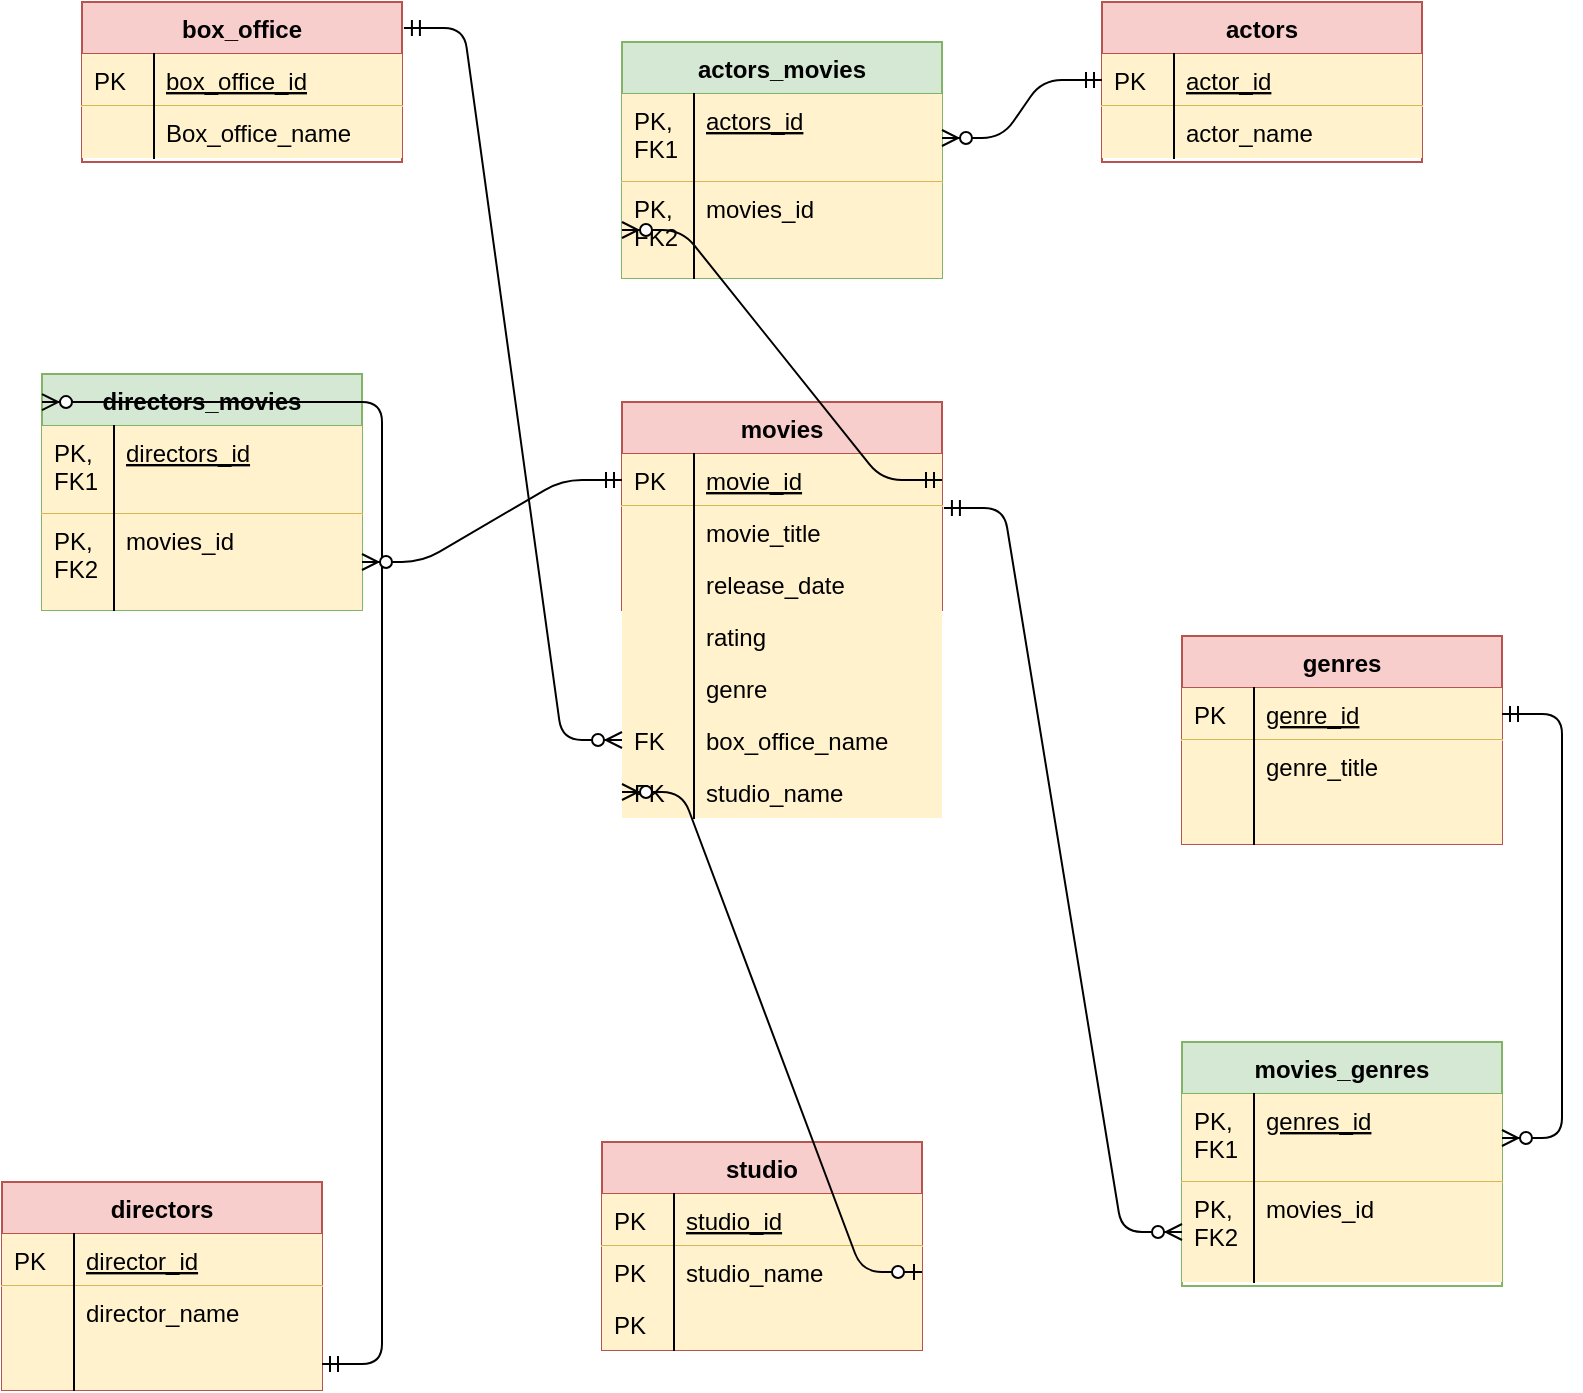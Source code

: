 <mxfile version="12.5.6" type="device"><diagram id="C5RBs43oDa-KdzZeNtuy" name="Page-1"><mxGraphModel dx="799" dy="760" grid="1" gridSize="10" guides="1" tooltips="1" connect="1" arrows="1" fold="1" page="1" pageScale="1" pageWidth="827" pageHeight="1169" math="0" shadow="0"><root><mxCell id="WIyWlLk6GJQsqaUBKTNV-0"/><mxCell id="WIyWlLk6GJQsqaUBKTNV-1" parent="WIyWlLk6GJQsqaUBKTNV-0"/><mxCell id="zkfFHV4jXpPFQw0GAbJ--56" value="directors" style="swimlane;fontStyle=1;childLayout=stackLayout;horizontal=1;startSize=26;horizontalStack=0;resizeParent=1;resizeLast=0;collapsible=1;marginBottom=0;rounded=0;shadow=0;strokeWidth=1;fillColor=#f8cecc;strokeColor=#b85450;" parent="WIyWlLk6GJQsqaUBKTNV-1" vertex="1"><mxGeometry x="30" y="630" width="160" height="104" as="geometry"><mxRectangle x="260" y="80" width="160" height="26" as="alternateBounds"/></mxGeometry></mxCell><mxCell id="zkfFHV4jXpPFQw0GAbJ--57" value="director_id" style="shape=partialRectangle;top=0;left=0;right=0;bottom=1;align=left;verticalAlign=top;fillColor=#fff2cc;spacingLeft=40;spacingRight=4;overflow=hidden;rotatable=0;points=[[0,0.5],[1,0.5]];portConstraint=eastwest;dropTarget=0;rounded=0;shadow=0;strokeWidth=1;fontStyle=4;strokeColor=#d6b656;" parent="zkfFHV4jXpPFQw0GAbJ--56" vertex="1"><mxGeometry y="26" width="160" height="26" as="geometry"/></mxCell><mxCell id="zkfFHV4jXpPFQw0GAbJ--58" value="PK" style="shape=partialRectangle;top=0;left=0;bottom=0;fillColor=none;align=left;verticalAlign=top;spacingLeft=4;spacingRight=4;overflow=hidden;rotatable=0;points=[];portConstraint=eastwest;part=1;" parent="zkfFHV4jXpPFQw0GAbJ--57" vertex="1" connectable="0"><mxGeometry width="36" height="26" as="geometry"/></mxCell><mxCell id="zkfFHV4jXpPFQw0GAbJ--59" value="director_name" style="shape=partialRectangle;top=0;left=0;right=0;bottom=0;align=left;verticalAlign=top;fillColor=#fff2cc;spacingLeft=40;spacingRight=4;overflow=hidden;rotatable=0;points=[[0,0.5],[1,0.5]];portConstraint=eastwest;dropTarget=0;rounded=0;shadow=0;strokeWidth=1;strokeColor=#d6b656;" parent="zkfFHV4jXpPFQw0GAbJ--56" vertex="1"><mxGeometry y="52" width="160" height="26" as="geometry"/></mxCell><mxCell id="zkfFHV4jXpPFQw0GAbJ--60" value="" style="shape=partialRectangle;top=0;left=0;bottom=0;fillColor=none;align=left;verticalAlign=top;spacingLeft=4;spacingRight=4;overflow=hidden;rotatable=0;points=[];portConstraint=eastwest;part=1;" parent="zkfFHV4jXpPFQw0GAbJ--59" vertex="1" connectable="0"><mxGeometry width="36" height="26" as="geometry"/></mxCell><mxCell id="zkfFHV4jXpPFQw0GAbJ--61" value="" style="shape=partialRectangle;top=0;left=0;right=0;bottom=0;align=left;verticalAlign=top;fillColor=#fff2cc;spacingLeft=40;spacingRight=4;overflow=hidden;rotatable=0;points=[[0,0.5],[1,0.5]];portConstraint=eastwest;dropTarget=0;rounded=0;shadow=0;strokeWidth=1;strokeColor=#d6b656;" parent="zkfFHV4jXpPFQw0GAbJ--56" vertex="1"><mxGeometry y="78" width="160" height="26" as="geometry"/></mxCell><mxCell id="zkfFHV4jXpPFQw0GAbJ--62" value="" style="shape=partialRectangle;top=0;left=0;bottom=0;fillColor=none;align=left;verticalAlign=top;spacingLeft=4;spacingRight=4;overflow=hidden;rotatable=0;points=[];portConstraint=eastwest;part=1;" parent="zkfFHV4jXpPFQw0GAbJ--61" vertex="1" connectable="0"><mxGeometry width="36" height="26" as="geometry"/></mxCell><mxCell id="jrJ0I01UC5ERik47MYpO-19" value="studio" style="swimlane;fontStyle=1;childLayout=stackLayout;horizontal=1;startSize=26;horizontalStack=0;resizeParent=1;resizeLast=0;collapsible=1;marginBottom=0;rounded=0;shadow=0;strokeWidth=1;fillColor=#f8cecc;strokeColor=#b85450;" parent="WIyWlLk6GJQsqaUBKTNV-1" vertex="1"><mxGeometry x="330" y="610" width="160" height="104" as="geometry"><mxRectangle x="260" y="80" width="160" height="26" as="alternateBounds"/></mxGeometry></mxCell><mxCell id="jrJ0I01UC5ERik47MYpO-20" value="studio_id" style="shape=partialRectangle;top=0;left=0;right=0;bottom=1;align=left;verticalAlign=top;fillColor=#fff2cc;spacingLeft=40;spacingRight=4;overflow=hidden;rotatable=0;points=[[0,0.5],[1,0.5]];portConstraint=eastwest;dropTarget=0;rounded=0;shadow=0;strokeWidth=1;fontStyle=4;strokeColor=#d6b656;" parent="jrJ0I01UC5ERik47MYpO-19" vertex="1"><mxGeometry y="26" width="160" height="26" as="geometry"/></mxCell><mxCell id="jrJ0I01UC5ERik47MYpO-21" value="PK" style="shape=partialRectangle;top=0;left=0;bottom=0;fillColor=none;align=left;verticalAlign=top;spacingLeft=4;spacingRight=4;overflow=hidden;rotatable=0;points=[];portConstraint=eastwest;part=1;" parent="jrJ0I01UC5ERik47MYpO-20" vertex="1" connectable="0"><mxGeometry width="36" height="26" as="geometry"/></mxCell><mxCell id="jrJ0I01UC5ERik47MYpO-22" value="studio_name" style="shape=partialRectangle;top=0;left=0;right=0;bottom=0;align=left;verticalAlign=top;fillColor=#fff2cc;spacingLeft=40;spacingRight=4;overflow=hidden;rotatable=0;points=[[0,0.5],[1,0.5]];portConstraint=eastwest;dropTarget=0;rounded=0;shadow=0;strokeWidth=1;strokeColor=#d6b656;" parent="jrJ0I01UC5ERik47MYpO-19" vertex="1"><mxGeometry y="52" width="160" height="26" as="geometry"/></mxCell><mxCell id="jrJ0I01UC5ERik47MYpO-23" value="PK" style="shape=partialRectangle;top=0;left=0;bottom=0;fillColor=none;align=left;verticalAlign=top;spacingLeft=4;spacingRight=4;overflow=hidden;rotatable=0;points=[];portConstraint=eastwest;part=1;" parent="jrJ0I01UC5ERik47MYpO-22" vertex="1" connectable="0"><mxGeometry width="36" height="26" as="geometry"/></mxCell><mxCell id="jrJ0I01UC5ERik47MYpO-24" value="" style="shape=partialRectangle;top=0;left=0;right=0;bottom=0;align=left;verticalAlign=top;fillColor=#fff2cc;spacingLeft=40;spacingRight=4;overflow=hidden;rotatable=0;points=[[0,0.5],[1,0.5]];portConstraint=eastwest;dropTarget=0;rounded=0;shadow=0;strokeWidth=1;strokeColor=#d6b656;" parent="jrJ0I01UC5ERik47MYpO-19" vertex="1"><mxGeometry y="78" width="160" height="26" as="geometry"/></mxCell><mxCell id="jrJ0I01UC5ERik47MYpO-25" value="PK" style="shape=partialRectangle;top=0;left=0;bottom=0;fillColor=none;align=left;verticalAlign=top;spacingLeft=4;spacingRight=4;overflow=hidden;rotatable=0;points=[];portConstraint=eastwest;part=1;" parent="jrJ0I01UC5ERik47MYpO-24" vertex="1" connectable="0"><mxGeometry width="36" height="26" as="geometry"/></mxCell><mxCell id="jrJ0I01UC5ERik47MYpO-26" value="actors" style="swimlane;fontStyle=1;childLayout=stackLayout;horizontal=1;startSize=26;horizontalStack=0;resizeParent=1;resizeLast=0;collapsible=1;marginBottom=0;rounded=0;shadow=0;strokeWidth=1;fillColor=#f8cecc;strokeColor=#b85450;" parent="WIyWlLk6GJQsqaUBKTNV-1" vertex="1"><mxGeometry x="580" y="40" width="160" height="80" as="geometry"><mxRectangle x="260" y="80" width="160" height="26" as="alternateBounds"/></mxGeometry></mxCell><mxCell id="jrJ0I01UC5ERik47MYpO-27" value="actor_id" style="shape=partialRectangle;top=0;left=0;right=0;bottom=1;align=left;verticalAlign=top;fillColor=#fff2cc;spacingLeft=40;spacingRight=4;overflow=hidden;rotatable=0;points=[[0,0.5],[1,0.5]];portConstraint=eastwest;dropTarget=0;rounded=0;shadow=0;strokeWidth=1;fontStyle=4;strokeColor=#d6b656;" parent="jrJ0I01UC5ERik47MYpO-26" vertex="1"><mxGeometry y="26" width="160" height="26" as="geometry"/></mxCell><mxCell id="jrJ0I01UC5ERik47MYpO-28" value="PK" style="shape=partialRectangle;top=0;left=0;bottom=0;fillColor=none;align=left;verticalAlign=top;spacingLeft=4;spacingRight=4;overflow=hidden;rotatable=0;points=[];portConstraint=eastwest;part=1;" parent="jrJ0I01UC5ERik47MYpO-27" vertex="1" connectable="0"><mxGeometry width="36" height="26" as="geometry"/></mxCell><mxCell id="jrJ0I01UC5ERik47MYpO-29" value="actor_name" style="shape=partialRectangle;top=0;left=0;right=0;bottom=0;align=left;verticalAlign=top;fillColor=#fff2cc;spacingLeft=40;spacingRight=4;overflow=hidden;rotatable=0;points=[[0,0.5],[1,0.5]];portConstraint=eastwest;dropTarget=0;rounded=0;shadow=0;strokeWidth=1;strokeColor=#d6b656;" parent="jrJ0I01UC5ERik47MYpO-26" vertex="1"><mxGeometry y="52" width="160" height="26" as="geometry"/></mxCell><mxCell id="jrJ0I01UC5ERik47MYpO-30" value="" style="shape=partialRectangle;top=0;left=0;bottom=0;fillColor=none;align=left;verticalAlign=top;spacingLeft=4;spacingRight=4;overflow=hidden;rotatable=0;points=[];portConstraint=eastwest;part=1;" parent="jrJ0I01UC5ERik47MYpO-29" vertex="1" connectable="0"><mxGeometry width="36" height="26" as="geometry"/></mxCell><mxCell id="jrJ0I01UC5ERik47MYpO-34" value="genres" style="swimlane;fontStyle=1;childLayout=stackLayout;horizontal=1;startSize=26;horizontalStack=0;resizeParent=1;resizeLast=0;collapsible=1;marginBottom=0;rounded=0;shadow=0;strokeWidth=1;fillColor=#f8cecc;strokeColor=#b85450;" parent="WIyWlLk6GJQsqaUBKTNV-1" vertex="1"><mxGeometry x="620" y="357" width="160" height="104" as="geometry"><mxRectangle x="260" y="80" width="160" height="26" as="alternateBounds"/></mxGeometry></mxCell><mxCell id="jrJ0I01UC5ERik47MYpO-35" value="genre_id" style="shape=partialRectangle;top=0;left=0;right=0;bottom=1;align=left;verticalAlign=top;fillColor=#fff2cc;spacingLeft=40;spacingRight=4;overflow=hidden;rotatable=0;points=[[0,0.5],[1,0.5]];portConstraint=eastwest;dropTarget=0;rounded=0;shadow=0;strokeWidth=1;fontStyle=4;strokeColor=#d6b656;" parent="jrJ0I01UC5ERik47MYpO-34" vertex="1"><mxGeometry y="26" width="160" height="26" as="geometry"/></mxCell><mxCell id="jrJ0I01UC5ERik47MYpO-36" value="PK" style="shape=partialRectangle;top=0;left=0;bottom=0;fillColor=none;align=left;verticalAlign=top;spacingLeft=4;spacingRight=4;overflow=hidden;rotatable=0;points=[];portConstraint=eastwest;part=1;" parent="jrJ0I01UC5ERik47MYpO-35" vertex="1" connectable="0"><mxGeometry width="36" height="26" as="geometry"/></mxCell><mxCell id="jrJ0I01UC5ERik47MYpO-37" value="genre_title" style="shape=partialRectangle;top=0;left=0;right=0;bottom=0;align=left;verticalAlign=top;fillColor=#fff2cc;spacingLeft=40;spacingRight=4;overflow=hidden;rotatable=0;points=[[0,0.5],[1,0.5]];portConstraint=eastwest;dropTarget=0;rounded=0;shadow=0;strokeWidth=1;strokeColor=#d6b656;" parent="jrJ0I01UC5ERik47MYpO-34" vertex="1"><mxGeometry y="52" width="160" height="26" as="geometry"/></mxCell><mxCell id="jrJ0I01UC5ERik47MYpO-38" value="" style="shape=partialRectangle;top=0;left=0;bottom=0;fillColor=none;align=left;verticalAlign=top;spacingLeft=4;spacingRight=4;overflow=hidden;rotatable=0;points=[];portConstraint=eastwest;part=1;" parent="jrJ0I01UC5ERik47MYpO-37" vertex="1" connectable="0"><mxGeometry width="36" height="26" as="geometry"/></mxCell><mxCell id="jrJ0I01UC5ERik47MYpO-39" value="" style="shape=partialRectangle;top=0;left=0;right=0;bottom=0;align=left;verticalAlign=top;fillColor=#fff2cc;spacingLeft=40;spacingRight=4;overflow=hidden;rotatable=0;points=[[0,0.5],[1,0.5]];portConstraint=eastwest;dropTarget=0;rounded=0;shadow=0;strokeWidth=1;strokeColor=#d6b656;" parent="jrJ0I01UC5ERik47MYpO-34" vertex="1"><mxGeometry y="78" width="160" height="26" as="geometry"/></mxCell><mxCell id="jrJ0I01UC5ERik47MYpO-40" value="" style="shape=partialRectangle;top=0;left=0;bottom=0;fillColor=none;align=left;verticalAlign=top;spacingLeft=4;spacingRight=4;overflow=hidden;rotatable=0;points=[];portConstraint=eastwest;part=1;" parent="jrJ0I01UC5ERik47MYpO-39" vertex="1" connectable="0"><mxGeometry width="36" height="26" as="geometry"/></mxCell><mxCell id="jrJ0I01UC5ERik47MYpO-41" value="movies" style="swimlane;fontStyle=1;childLayout=stackLayout;horizontal=1;startSize=26;horizontalStack=0;resizeParent=1;resizeLast=0;collapsible=1;marginBottom=0;rounded=0;shadow=0;strokeWidth=1;fillColor=#f8cecc;strokeColor=#b85450;" parent="WIyWlLk6GJQsqaUBKTNV-1" vertex="1"><mxGeometry x="340" y="240" width="160" height="104" as="geometry"><mxRectangle x="260" y="80" width="160" height="26" as="alternateBounds"/></mxGeometry></mxCell><mxCell id="jrJ0I01UC5ERik47MYpO-42" value="movie_id" style="shape=partialRectangle;top=0;left=0;right=0;bottom=1;align=left;verticalAlign=top;fillColor=#fff2cc;spacingLeft=40;spacingRight=4;overflow=hidden;rotatable=0;points=[[0,0.5],[1,0.5]];portConstraint=eastwest;dropTarget=0;rounded=0;shadow=0;strokeWidth=1;fontStyle=4;strokeColor=#d6b656;" parent="jrJ0I01UC5ERik47MYpO-41" vertex="1"><mxGeometry y="26" width="160" height="26" as="geometry"/></mxCell><mxCell id="jrJ0I01UC5ERik47MYpO-43" value="PK" style="shape=partialRectangle;top=0;left=0;bottom=0;fillColor=none;align=left;verticalAlign=top;spacingLeft=4;spacingRight=4;overflow=hidden;rotatable=0;points=[];portConstraint=eastwest;part=1;" parent="jrJ0I01UC5ERik47MYpO-42" vertex="1" connectable="0"><mxGeometry width="36" height="26" as="geometry"/></mxCell><mxCell id="jrJ0I01UC5ERik47MYpO-44" value="movie_title" style="shape=partialRectangle;top=0;left=0;right=0;bottom=0;align=left;verticalAlign=top;fillColor=#fff2cc;spacingLeft=40;spacingRight=4;overflow=hidden;rotatable=0;points=[[0,0.5],[1,0.5]];portConstraint=eastwest;dropTarget=0;rounded=0;shadow=0;strokeWidth=1;strokeColor=#d6b656;" parent="jrJ0I01UC5ERik47MYpO-41" vertex="1"><mxGeometry y="52" width="160" height="26" as="geometry"/></mxCell><mxCell id="jrJ0I01UC5ERik47MYpO-45" value="" style="shape=partialRectangle;top=0;left=0;bottom=0;fillColor=none;align=left;verticalAlign=top;spacingLeft=4;spacingRight=4;overflow=hidden;rotatable=0;points=[];portConstraint=eastwest;part=1;" parent="jrJ0I01UC5ERik47MYpO-44" vertex="1" connectable="0"><mxGeometry width="36" height="26" as="geometry"/></mxCell><mxCell id="jrJ0I01UC5ERik47MYpO-46" value="release_date" style="shape=partialRectangle;top=0;left=0;right=0;bottom=0;align=left;verticalAlign=top;fillColor=#fff2cc;spacingLeft=40;spacingRight=4;overflow=hidden;rotatable=0;points=[[0,0.5],[1,0.5]];portConstraint=eastwest;dropTarget=0;rounded=0;shadow=0;strokeWidth=1;strokeColor=#d6b656;" parent="jrJ0I01UC5ERik47MYpO-41" vertex="1"><mxGeometry y="78" width="160" height="26" as="geometry"/></mxCell><mxCell id="jrJ0I01UC5ERik47MYpO-47" value="" style="shape=partialRectangle;top=0;left=0;bottom=0;fillColor=none;align=left;verticalAlign=top;spacingLeft=4;spacingRight=4;overflow=hidden;rotatable=0;points=[];portConstraint=eastwest;part=1;" parent="jrJ0I01UC5ERik47MYpO-46" vertex="1" connectable="0"><mxGeometry width="36" height="26" as="geometry"/></mxCell><mxCell id="jrJ0I01UC5ERik47MYpO-124" value="box_office" style="swimlane;fontStyle=1;childLayout=stackLayout;horizontal=1;startSize=26;horizontalStack=0;resizeParent=1;resizeLast=0;collapsible=1;marginBottom=0;rounded=0;shadow=0;strokeWidth=1;fillColor=#f8cecc;strokeColor=#b85450;" parent="WIyWlLk6GJQsqaUBKTNV-1" vertex="1"><mxGeometry x="70" y="40" width="160" height="80" as="geometry"><mxRectangle x="260" y="80" width="160" height="26" as="alternateBounds"/></mxGeometry></mxCell><mxCell id="jrJ0I01UC5ERik47MYpO-125" value="box_office_id" style="shape=partialRectangle;top=0;left=0;right=0;bottom=1;align=left;verticalAlign=top;fillColor=#fff2cc;spacingLeft=40;spacingRight=4;overflow=hidden;rotatable=0;points=[[0,0.5],[1,0.5]];portConstraint=eastwest;dropTarget=0;rounded=0;shadow=0;strokeWidth=1;fontStyle=4;strokeColor=#d6b656;" parent="jrJ0I01UC5ERik47MYpO-124" vertex="1"><mxGeometry y="26" width="160" height="26" as="geometry"/></mxCell><mxCell id="jrJ0I01UC5ERik47MYpO-126" value="PK" style="shape=partialRectangle;top=0;left=0;bottom=0;fillColor=none;align=left;verticalAlign=top;spacingLeft=4;spacingRight=4;overflow=hidden;rotatable=0;points=[];portConstraint=eastwest;part=1;" parent="jrJ0I01UC5ERik47MYpO-125" vertex="1" connectable="0"><mxGeometry width="36" height="26" as="geometry"/></mxCell><mxCell id="jrJ0I01UC5ERik47MYpO-127" value="Box_office_name" style="shape=partialRectangle;top=0;left=0;right=0;bottom=0;align=left;verticalAlign=top;fillColor=#fff2cc;spacingLeft=40;spacingRight=4;overflow=hidden;rotatable=0;points=[[0,0.5],[1,0.5]];portConstraint=eastwest;dropTarget=0;rounded=0;shadow=0;strokeWidth=1;strokeColor=#d6b656;" parent="jrJ0I01UC5ERik47MYpO-124" vertex="1"><mxGeometry y="52" width="160" height="26" as="geometry"/></mxCell><mxCell id="jrJ0I01UC5ERik47MYpO-128" value="" style="shape=partialRectangle;top=0;left=0;bottom=0;fillColor=none;align=left;verticalAlign=top;spacingLeft=4;spacingRight=4;overflow=hidden;rotatable=0;points=[];portConstraint=eastwest;part=1;" parent="jrJ0I01UC5ERik47MYpO-127" vertex="1" connectable="0"><mxGeometry width="36" height="26" as="geometry"/></mxCell><mxCell id="S4vcIDHhmFRhEWZxxGAL-0" value="rating" style="shape=partialRectangle;top=0;left=0;right=0;bottom=0;align=left;verticalAlign=top;fillColor=#fff2cc;spacingLeft=40;spacingRight=4;overflow=hidden;rotatable=0;points=[[0,0.5],[1,0.5]];portConstraint=eastwest;dropTarget=0;rounded=0;shadow=0;strokeWidth=1;strokeColor=#d6b656;" parent="WIyWlLk6GJQsqaUBKTNV-1" vertex="1"><mxGeometry x="340" y="344" width="160" height="26" as="geometry"/></mxCell><mxCell id="S4vcIDHhmFRhEWZxxGAL-1" value="" style="shape=partialRectangle;top=0;left=0;bottom=0;fillColor=none;align=left;verticalAlign=top;spacingLeft=4;spacingRight=4;overflow=hidden;rotatable=0;points=[];portConstraint=eastwest;part=1;" parent="S4vcIDHhmFRhEWZxxGAL-0" vertex="1" connectable="0"><mxGeometry width="36" height="26" as="geometry"/></mxCell><mxCell id="S4vcIDHhmFRhEWZxxGAL-2" value="genre" style="shape=partialRectangle;top=0;left=0;right=0;bottom=0;align=left;verticalAlign=top;fillColor=#fff2cc;spacingLeft=40;spacingRight=4;overflow=hidden;rotatable=0;points=[[0,0.5],[1,0.5]];portConstraint=eastwest;dropTarget=0;rounded=0;shadow=0;strokeWidth=1;strokeColor=#d6b656;" parent="WIyWlLk6GJQsqaUBKTNV-1" vertex="1"><mxGeometry x="340" y="370" width="160" height="26" as="geometry"/></mxCell><mxCell id="S4vcIDHhmFRhEWZxxGAL-3" value="" style="shape=partialRectangle;top=0;left=0;bottom=0;fillColor=none;align=left;verticalAlign=top;spacingLeft=4;spacingRight=4;overflow=hidden;rotatable=0;points=[];portConstraint=eastwest;part=1;" parent="S4vcIDHhmFRhEWZxxGAL-2" vertex="1" connectable="0"><mxGeometry width="36" height="26" as="geometry"/></mxCell><mxCell id="S4vcIDHhmFRhEWZxxGAL-4" value="box_office_name" style="shape=partialRectangle;top=0;left=0;right=0;bottom=0;align=left;verticalAlign=top;fillColor=#fff2cc;spacingLeft=40;spacingRight=4;overflow=hidden;rotatable=0;points=[[0,0.5],[1,0.5]];portConstraint=eastwest;dropTarget=0;rounded=0;shadow=0;strokeWidth=1;strokeColor=#d6b656;" parent="WIyWlLk6GJQsqaUBKTNV-1" vertex="1"><mxGeometry x="340" y="396" width="160" height="26" as="geometry"/></mxCell><mxCell id="S4vcIDHhmFRhEWZxxGAL-5" value="FK" style="shape=partialRectangle;top=0;left=0;bottom=0;fillColor=none;align=left;verticalAlign=top;spacingLeft=4;spacingRight=4;overflow=hidden;rotatable=0;points=[];portConstraint=eastwest;part=1;" parent="S4vcIDHhmFRhEWZxxGAL-4" vertex="1" connectable="0"><mxGeometry width="36" height="26" as="geometry"/></mxCell><mxCell id="kqbhs1fL5qm1qrzX7fQh-0" value="actors_movies" style="swimlane;fontStyle=1;childLayout=stackLayout;horizontal=1;startSize=26;horizontalStack=0;resizeParent=1;resizeLast=0;collapsible=1;marginBottom=0;rounded=0;shadow=0;strokeWidth=1;fillColor=#d5e8d4;strokeColor=#82b366;" parent="WIyWlLk6GJQsqaUBKTNV-1" vertex="1"><mxGeometry x="340" y="60" width="160" height="118" as="geometry"><mxRectangle x="260" y="80" width="160" height="26" as="alternateBounds"/></mxGeometry></mxCell><mxCell id="kqbhs1fL5qm1qrzX7fQh-1" value="actors_id" style="shape=partialRectangle;top=0;left=0;right=0;bottom=1;align=left;verticalAlign=top;fillColor=#fff2cc;spacingLeft=40;spacingRight=4;overflow=hidden;rotatable=0;points=[[0,0.5],[1,0.5]];portConstraint=eastwest;dropTarget=0;rounded=0;shadow=0;strokeWidth=1;fontStyle=4;strokeColor=#d6b656;" parent="kqbhs1fL5qm1qrzX7fQh-0" vertex="1"><mxGeometry y="26" width="160" height="44" as="geometry"/></mxCell><mxCell id="kqbhs1fL5qm1qrzX7fQh-2" value="PK,&#10;FK1" style="shape=partialRectangle;top=0;left=0;bottom=0;fillColor=none;align=left;verticalAlign=top;spacingLeft=4;spacingRight=4;overflow=hidden;rotatable=0;points=[];portConstraint=eastwest;part=1;" parent="kqbhs1fL5qm1qrzX7fQh-1" vertex="1" connectable="0"><mxGeometry width="36" height="44" as="geometry"/></mxCell><mxCell id="kqbhs1fL5qm1qrzX7fQh-3" value="movies_id" style="shape=partialRectangle;top=0;left=0;right=0;bottom=0;align=left;verticalAlign=top;fillColor=#fff2cc;spacingLeft=40;spacingRight=4;overflow=hidden;rotatable=0;points=[[0,0.5],[1,0.5]];portConstraint=eastwest;dropTarget=0;rounded=0;shadow=0;strokeWidth=1;strokeColor=#d6b656;" parent="kqbhs1fL5qm1qrzX7fQh-0" vertex="1"><mxGeometry y="70" width="160" height="48" as="geometry"/></mxCell><mxCell id="kqbhs1fL5qm1qrzX7fQh-4" value="PK,&#10;FK2" style="shape=partialRectangle;top=0;left=0;bottom=0;fillColor=none;align=left;verticalAlign=top;spacingLeft=4;spacingRight=4;overflow=hidden;rotatable=0;points=[];portConstraint=eastwest;part=1;" parent="kqbhs1fL5qm1qrzX7fQh-3" vertex="1" connectable="0"><mxGeometry width="36" height="48" as="geometry"/></mxCell><mxCell id="kqbhs1fL5qm1qrzX7fQh-11" value="movies_genres" style="swimlane;fontStyle=1;childLayout=stackLayout;horizontal=1;startSize=26;horizontalStack=0;resizeParent=1;resizeLast=0;collapsible=1;marginBottom=0;rounded=0;shadow=0;strokeWidth=1;fillColor=#d5e8d4;strokeColor=#82b366;" parent="WIyWlLk6GJQsqaUBKTNV-1" vertex="1"><mxGeometry x="620" y="560" width="160" height="122" as="geometry"><mxRectangle x="260" y="80" width="160" height="26" as="alternateBounds"/></mxGeometry></mxCell><mxCell id="kqbhs1fL5qm1qrzX7fQh-12" value="genres_id" style="shape=partialRectangle;top=0;left=0;right=0;bottom=1;align=left;verticalAlign=top;fillColor=#fff2cc;spacingLeft=40;spacingRight=4;overflow=hidden;rotatable=0;points=[[0,0.5],[1,0.5]];portConstraint=eastwest;dropTarget=0;rounded=0;shadow=0;strokeWidth=1;fontStyle=4;strokeColor=#d6b656;" parent="kqbhs1fL5qm1qrzX7fQh-11" vertex="1"><mxGeometry y="26" width="160" height="44" as="geometry"/></mxCell><mxCell id="kqbhs1fL5qm1qrzX7fQh-13" value="PK,&#10;FK1" style="shape=partialRectangle;top=0;left=0;bottom=0;fillColor=none;align=left;verticalAlign=top;spacingLeft=4;spacingRight=4;overflow=hidden;rotatable=0;points=[];portConstraint=eastwest;part=1;" parent="kqbhs1fL5qm1qrzX7fQh-12" vertex="1" connectable="0"><mxGeometry width="36" height="44" as="geometry"/></mxCell><mxCell id="kqbhs1fL5qm1qrzX7fQh-14" value="movies_id" style="shape=partialRectangle;top=0;left=0;right=0;bottom=0;align=left;verticalAlign=top;fillColor=#fff2cc;spacingLeft=40;spacingRight=4;overflow=hidden;rotatable=0;points=[[0,0.5],[1,0.5]];portConstraint=eastwest;dropTarget=0;rounded=0;shadow=0;strokeWidth=1;strokeColor=#d6b656;" parent="kqbhs1fL5qm1qrzX7fQh-11" vertex="1"><mxGeometry y="70" width="160" height="50" as="geometry"/></mxCell><mxCell id="kqbhs1fL5qm1qrzX7fQh-15" value="PK,&#10;FK2" style="shape=partialRectangle;top=0;left=0;bottom=0;fillColor=none;align=left;verticalAlign=top;spacingLeft=4;spacingRight=4;overflow=hidden;rotatable=0;points=[];portConstraint=eastwest;part=1;" parent="kqbhs1fL5qm1qrzX7fQh-14" vertex="1" connectable="0"><mxGeometry width="36" height="50" as="geometry"/></mxCell><mxCell id="kqbhs1fL5qm1qrzX7fQh-18" value="directors_movies" style="swimlane;fontStyle=1;childLayout=stackLayout;horizontal=1;startSize=26;horizontalStack=0;resizeParent=1;resizeLast=0;collapsible=1;marginBottom=0;rounded=0;shadow=0;strokeWidth=1;fillColor=#d5e8d4;strokeColor=#82b366;" parent="WIyWlLk6GJQsqaUBKTNV-1" vertex="1"><mxGeometry x="50" y="226" width="160" height="118" as="geometry"><mxRectangle x="260" y="80" width="160" height="26" as="alternateBounds"/></mxGeometry></mxCell><mxCell id="kqbhs1fL5qm1qrzX7fQh-19" value="directors_id" style="shape=partialRectangle;top=0;left=0;right=0;bottom=1;align=left;verticalAlign=top;fillColor=#fff2cc;spacingLeft=40;spacingRight=4;overflow=hidden;rotatable=0;points=[[0,0.5],[1,0.5]];portConstraint=eastwest;dropTarget=0;rounded=0;shadow=0;strokeWidth=1;fontStyle=4;strokeColor=#d6b656;" parent="kqbhs1fL5qm1qrzX7fQh-18" vertex="1"><mxGeometry y="26" width="160" height="44" as="geometry"/></mxCell><mxCell id="kqbhs1fL5qm1qrzX7fQh-20" value="PK,&#10;FK1" style="shape=partialRectangle;top=0;left=0;bottom=0;fillColor=none;align=left;verticalAlign=top;spacingLeft=4;spacingRight=4;overflow=hidden;rotatable=0;points=[];portConstraint=eastwest;part=1;" parent="kqbhs1fL5qm1qrzX7fQh-19" vertex="1" connectable="0"><mxGeometry width="36" height="44" as="geometry"/></mxCell><mxCell id="kqbhs1fL5qm1qrzX7fQh-21" value="movies_id" style="shape=partialRectangle;top=0;left=0;right=0;bottom=0;align=left;verticalAlign=top;fillColor=#fff2cc;spacingLeft=40;spacingRight=4;overflow=hidden;rotatable=0;points=[[0,0.5],[1,0.5]];portConstraint=eastwest;dropTarget=0;rounded=0;shadow=0;strokeWidth=1;strokeColor=#d6b656;" parent="kqbhs1fL5qm1qrzX7fQh-18" vertex="1"><mxGeometry y="70" width="160" height="48" as="geometry"/></mxCell><mxCell id="kqbhs1fL5qm1qrzX7fQh-22" value="PK,&#10;FK2" style="shape=partialRectangle;top=0;left=0;bottom=0;fillColor=none;align=left;verticalAlign=top;spacingLeft=4;spacingRight=4;overflow=hidden;rotatable=0;points=[];portConstraint=eastwest;part=1;" parent="kqbhs1fL5qm1qrzX7fQh-21" vertex="1" connectable="0"><mxGeometry width="36" height="48" as="geometry"/></mxCell><mxCell id="kqbhs1fL5qm1qrzX7fQh-25" value="studio_name" style="shape=partialRectangle;top=0;left=0;right=0;bottom=0;align=left;verticalAlign=top;fillColor=#fff2cc;spacingLeft=40;spacingRight=4;overflow=hidden;rotatable=0;points=[[0,0.5],[1,0.5]];portConstraint=eastwest;dropTarget=0;rounded=0;shadow=0;strokeWidth=1;strokeColor=#d6b656;" parent="WIyWlLk6GJQsqaUBKTNV-1" vertex="1"><mxGeometry x="340" y="422" width="160" height="26" as="geometry"/></mxCell><mxCell id="kqbhs1fL5qm1qrzX7fQh-26" value="FK" style="shape=partialRectangle;top=0;left=0;bottom=0;fillColor=none;align=left;verticalAlign=top;spacingLeft=4;spacingRight=4;overflow=hidden;rotatable=0;points=[];portConstraint=eastwest;part=1;" parent="kqbhs1fL5qm1qrzX7fQh-25" vertex="1" connectable="0"><mxGeometry width="36" height="26" as="geometry"/></mxCell><mxCell id="kqbhs1fL5qm1qrzX7fQh-30" value="" style="edgeStyle=entityRelationEdgeStyle;fontSize=12;html=1;endArrow=ERzeroToMany;startArrow=ERmandOne;exitX=1.006;exitY=0.163;exitDx=0;exitDy=0;exitPerimeter=0;entryX=0;entryY=0.5;entryDx=0;entryDy=0;" parent="WIyWlLk6GJQsqaUBKTNV-1" source="jrJ0I01UC5ERik47MYpO-124" target="S4vcIDHhmFRhEWZxxGAL-4" edge="1"><mxGeometry width="100" height="100" relative="1" as="geometry"><mxPoint x="250" y="60" as="sourcePoint"/><mxPoint x="320" y="410" as="targetPoint"/></mxGeometry></mxCell><mxCell id="kqbhs1fL5qm1qrzX7fQh-32" value="" style="edgeStyle=entityRelationEdgeStyle;fontSize=12;html=1;endArrow=ERzeroToMany;startArrow=ERmandOne;exitX=1;exitY=0.5;exitDx=0;exitDy=0;entryX=0;entryY=0.5;entryDx=0;entryDy=0;" parent="WIyWlLk6GJQsqaUBKTNV-1" source="jrJ0I01UC5ERik47MYpO-42" target="kqbhs1fL5qm1qrzX7fQh-3" edge="1"><mxGeometry width="100" height="100" relative="1" as="geometry"><mxPoint x="230" y="250" as="sourcePoint"/><mxPoint x="330" y="150" as="targetPoint"/></mxGeometry></mxCell><mxCell id="kqbhs1fL5qm1qrzX7fQh-33" value="" style="edgeStyle=entityRelationEdgeStyle;fontSize=12;html=1;endArrow=ERzeroToMany;startArrow=ERmandOne;exitX=1.006;exitY=1.038;exitDx=0;exitDy=0;exitPerimeter=0;entryX=0;entryY=0.5;entryDx=0;entryDy=0;" parent="WIyWlLk6GJQsqaUBKTNV-1" source="jrJ0I01UC5ERik47MYpO-42" target="kqbhs1fL5qm1qrzX7fQh-14" edge="1"><mxGeometry width="100" height="100" relative="1" as="geometry"><mxPoint x="490" y="560" as="sourcePoint"/><mxPoint x="590" y="560" as="targetPoint"/></mxGeometry></mxCell><mxCell id="kqbhs1fL5qm1qrzX7fQh-34" value="" style="edgeStyle=entityRelationEdgeStyle;fontSize=12;html=1;endArrow=ERzeroToMany;startArrow=ERzeroToOne;entryX=0;entryY=0.5;entryDx=0;entryDy=0;exitX=1;exitY=0.5;exitDx=0;exitDy=0;" parent="WIyWlLk6GJQsqaUBKTNV-1" source="jrJ0I01UC5ERik47MYpO-22" target="kqbhs1fL5qm1qrzX7fQh-25" edge="1"><mxGeometry width="100" height="100" relative="1" as="geometry"><mxPoint x="490" y="690" as="sourcePoint"/><mxPoint x="590" y="590" as="targetPoint"/></mxGeometry></mxCell><mxCell id="kqbhs1fL5qm1qrzX7fQh-35" value="" style="edgeStyle=entityRelationEdgeStyle;fontSize=12;html=1;endArrow=ERzeroToMany;startArrow=ERmandOne;entryX=0;entryY=0.119;entryDx=0;entryDy=0;entryPerimeter=0;" parent="WIyWlLk6GJQsqaUBKTNV-1" target="kqbhs1fL5qm1qrzX7fQh-18" edge="1"><mxGeometry width="100" height="100" relative="1" as="geometry"><mxPoint x="190" y="721" as="sourcePoint"/><mxPoint x="240" y="440" as="targetPoint"/></mxGeometry></mxCell><mxCell id="kqbhs1fL5qm1qrzX7fQh-37" value="" style="edgeStyle=entityRelationEdgeStyle;fontSize=12;html=1;endArrow=ERzeroToMany;startArrow=ERmandOne;exitX=1;exitY=0.5;exitDx=0;exitDy=0;" parent="WIyWlLk6GJQsqaUBKTNV-1" source="jrJ0I01UC5ERik47MYpO-35" target="kqbhs1fL5qm1qrzX7fQh-12" edge="1"><mxGeometry width="100" height="100" relative="1" as="geometry"><mxPoint x="550" y="814" as="sourcePoint"/><mxPoint x="770" y="912" as="targetPoint"/></mxGeometry></mxCell><mxCell id="kqbhs1fL5qm1qrzX7fQh-39" value="" style="edgeStyle=entityRelationEdgeStyle;fontSize=12;html=1;endArrow=ERzeroToMany;startArrow=ERmandOne;" parent="WIyWlLk6GJQsqaUBKTNV-1" source="jrJ0I01UC5ERik47MYpO-27" target="kqbhs1fL5qm1qrzX7fQh-1" edge="1"><mxGeometry width="100" height="100" relative="1" as="geometry"><mxPoint x="540" y="70" as="sourcePoint"/><mxPoint x="530" y="120" as="targetPoint"/></mxGeometry></mxCell><mxCell id="kqbhs1fL5qm1qrzX7fQh-40" value="" style="edgeStyle=entityRelationEdgeStyle;fontSize=12;html=1;endArrow=ERzeroToMany;startArrow=ERmandOne;" parent="WIyWlLk6GJQsqaUBKTNV-1" source="jrJ0I01UC5ERik47MYpO-42" target="kqbhs1fL5qm1qrzX7fQh-21" edge="1"><mxGeometry width="100" height="100" relative="1" as="geometry"><mxPoint x="130" y="396" as="sourcePoint"/><mxPoint x="280" y="396" as="targetPoint"/></mxGeometry></mxCell></root></mxGraphModel></diagram></mxfile>
